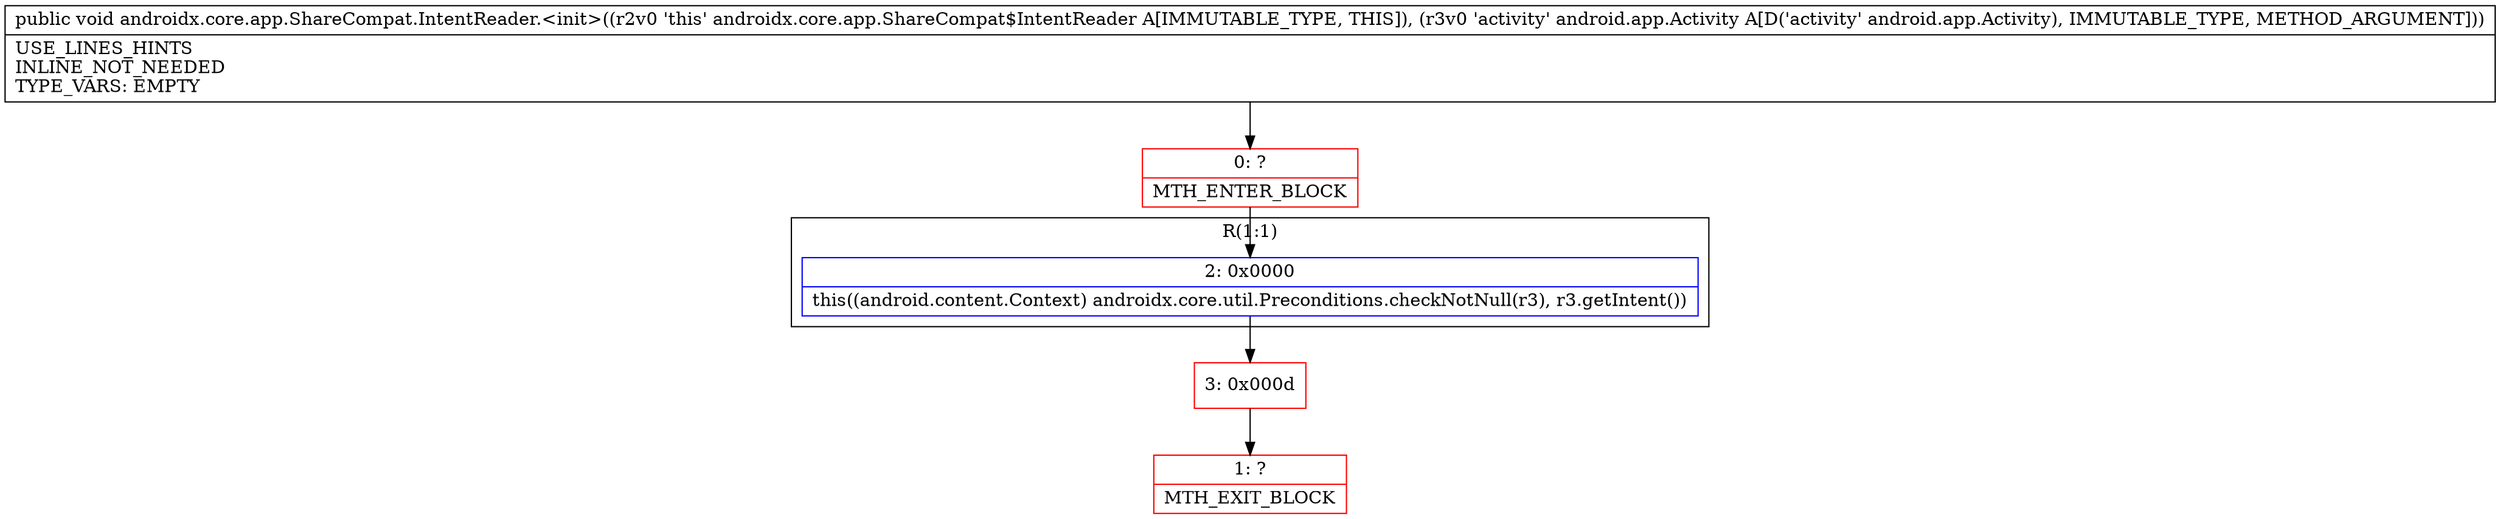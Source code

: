 digraph "CFG forandroidx.core.app.ShareCompat.IntentReader.\<init\>(Landroid\/app\/Activity;)V" {
subgraph cluster_Region_498342088 {
label = "R(1:1)";
node [shape=record,color=blue];
Node_2 [shape=record,label="{2\:\ 0x0000|this((android.content.Context) androidx.core.util.Preconditions.checkNotNull(r3), r3.getIntent())\l}"];
}
Node_0 [shape=record,color=red,label="{0\:\ ?|MTH_ENTER_BLOCK\l}"];
Node_3 [shape=record,color=red,label="{3\:\ 0x000d}"];
Node_1 [shape=record,color=red,label="{1\:\ ?|MTH_EXIT_BLOCK\l}"];
MethodNode[shape=record,label="{public void androidx.core.app.ShareCompat.IntentReader.\<init\>((r2v0 'this' androidx.core.app.ShareCompat$IntentReader A[IMMUTABLE_TYPE, THIS]), (r3v0 'activity' android.app.Activity A[D('activity' android.app.Activity), IMMUTABLE_TYPE, METHOD_ARGUMENT]))  | USE_LINES_HINTS\lINLINE_NOT_NEEDED\lTYPE_VARS: EMPTY\l}"];
MethodNode -> Node_0;Node_2 -> Node_3;
Node_0 -> Node_2;
Node_3 -> Node_1;
}

